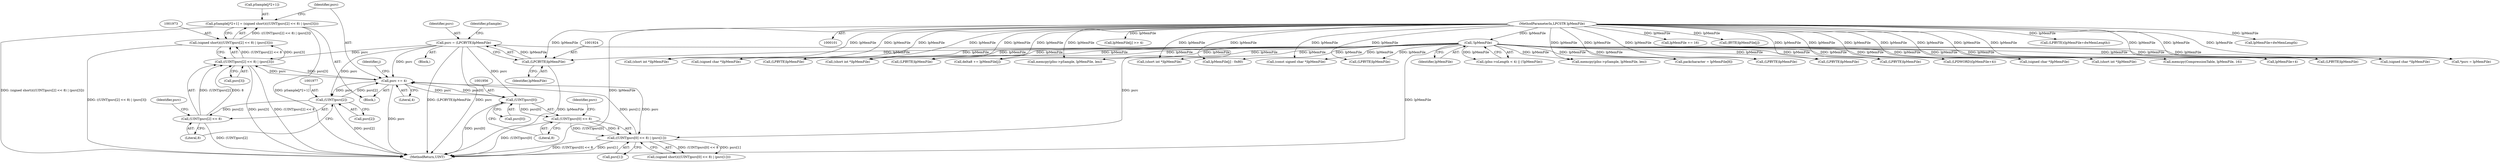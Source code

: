 digraph "1_gstreamer_bc2cdd57d549ab3ba59782e9b395d0cd683fd3ac@pointer" {
"1001964" [label="(Call,pSample[j*2+1] = (signed short)(((UINT)psrc[2] << 8) | (psrc[3])))"];
"1001972" [label="(Call,(signed short)(((UINT)psrc[2] << 8) | (psrc[3])))"];
"1001974" [label="(Call,((UINT)psrc[2] << 8) | (psrc[3]))"];
"1001975" [label="(Call,(UINT)psrc[2] << 8)"];
"1001976" [label="(Call,(UINT)psrc[2])"];
"1001921" [label="(Call,psrc = (LPCBYTE)lpMemFile)"];
"1001923" [label="(Call,(LPCBYTE)lpMemFile)"];
"1000129" [label="(Call,!lpMemFile)"];
"1000104" [label="(MethodParameterIn,LPCSTR lpMemFile)"];
"1001985" [label="(Call,psrc += 4)"];
"1001953" [label="(Call,((UINT)psrc[0] << 8) | (psrc[1]))"];
"1001954" [label="(Call,(UINT)psrc[0] << 8)"];
"1001955" [label="(Call,(UINT)psrc[0])"];
"1001962" [label="(Identifier,psrc)"];
"1001982" [label="(Call,psrc[3])"];
"1001943" [label="(Identifier,j)"];
"1000130" [label="(Identifier,lpMemFile)"];
"1000265" [label="(Call,(const signed char *)lpMemFile)"];
"1001928" [label="(Identifier,pSample)"];
"1000466" [label="(Call,memcpy(pIns->pSample, lpMemFile, len))"];
"1001180" [label="(Call,packcharacter = lpMemFile[8])"];
"1001985" [label="(Call,psrc += 4)"];
"1001565" [label="(Call,(LPBYTE)lpMemFile)"];
"1000355" [label="(Call,lpMemFile[j] >> 4)"];
"1001951" [label="(Call,(signed short)(((UINT)psrc[0] << 8) | (psrc[1])))"];
"1001197" [label="(Call,(LPDWORD)(lpMemFile+4))"];
"1001925" [label="(Identifier,lpMemFile)"];
"1001961" [label="(Call,psrc[1])"];
"1001981" [label="(Literal,8)"];
"1000537" [label="(Call,(signed char *)lpMemFile)"];
"1001957" [label="(Call,psrc[0])"];
"1001978" [label="(Call,psrc[2])"];
"1001176" [label="(Call,*psrc = lpMemFile)"];
"1001015" [label="(Call,(LPBYTE)lpMemFile)"];
"1001272" [label="(Call,delta8 += lpMemFile[j])"];
"1001960" [label="(Literal,8)"];
"1001106" [label="(Call,(short int *)lpMemFile)"];
"1001199" [label="(Call,lpMemFile+4)"];
"1001922" [label="(Identifier,psrc)"];
"1001954" [label="(Call,(UINT)psrc[0] << 8)"];
"1000129" [label="(Call,!lpMemFile)"];
"1001975" [label="(Call,(UINT)psrc[2] << 8)"];
"1001965" [label="(Call,pSample[j*2+1])"];
"1001944" [label="(Block,)"];
"1001974" [label="(Call,((UINT)psrc[2] << 8) | (psrc[3]))"];
"1001953" [label="(Call,((UINT)psrc[0] << 8) | (psrc[1]))"];
"1000123" [label="(Call,(pIns->nLength < 4) || (!lpMemFile))"];
"1000957" [label="(Call,(LPBYTE)lpMemFile)"];
"1000318" [label="(Call,lpMemFile += 16)"];
"1001964" [label="(Call,pSample[j*2+1] = (signed short)(((UINT)psrc[2] << 8) | (psrc[3])))"];
"1000345" [label="(Call,(BYTE)lpMemFile[j])"];
"1001972" [label="(Call,(signed short)(((UINT)psrc[2] << 8) | (psrc[3])))"];
"1002045" [label="(MethodReturn,UINT)"];
"1001500" [label="(Call,(LPBYTE)lpMemFile)"];
"1002009" [label="(Call,memcpy(pIns->pSample, lpMemFile, len))"];
"1001955" [label="(Call,(UINT)psrc[0])"];
"1000238" [label="(Call,lpMemFile[j] - 0x80)"];
"1001983" [label="(Identifier,psrc)"];
"1001903" [label="(Block,)"];
"1001335" [label="(Call,(LPBYTE)lpMemFile)"];
"1001923" [label="(Call,(LPCBYTE)lpMemFile)"];
"1000592" [label="(Call,(short int *)lpMemFile)"];
"1001738" [label="(Call,(LPBYTE)lpMemFile)"];
"1001987" [label="(Literal,4)"];
"1000844" [label="(Call,(short int *)lpMemFile)"];
"1001506" [label="(Call,(LPBYTE)(lpMemFile+dwMemLength))"];
"1000972" [label="(Call,(LPBYTE)lpMemFile)"];
"1001976" [label="(Call,(UINT)psrc[2])"];
"1000104" [label="(MethodParameterIn,LPCSTR lpMemFile)"];
"1000314" [label="(Call,memcpy(CompressionTable, lpMemFile, 16))"];
"1000643" [label="(Call,(signed char *)lpMemFile)"];
"1001508" [label="(Call,lpMemFile+dwMemLength)"];
"1001986" [label="(Identifier,psrc)"];
"1000729" [label="(Call,(signed char *)lpMemFile)"];
"1000420" [label="(Call,(short int *)lpMemFile)"];
"1001921" [label="(Call,psrc = (LPCBYTE)lpMemFile)"];
"1001964" -> "1001944"  [label="AST: "];
"1001964" -> "1001972"  [label="CFG: "];
"1001965" -> "1001964"  [label="AST: "];
"1001972" -> "1001964"  [label="AST: "];
"1001986" -> "1001964"  [label="CFG: "];
"1001964" -> "1002045"  [label="DDG: pSample[j*2+1]"];
"1001964" -> "1002045"  [label="DDG: (signed short)(((UINT)psrc[2] << 8) | (psrc[3]))"];
"1001972" -> "1001964"  [label="DDG: ((UINT)psrc[2] << 8) | (psrc[3])"];
"1001972" -> "1001974"  [label="CFG: "];
"1001973" -> "1001972"  [label="AST: "];
"1001974" -> "1001972"  [label="AST: "];
"1001972" -> "1002045"  [label="DDG: ((UINT)psrc[2] << 8) | (psrc[3])"];
"1001974" -> "1001972"  [label="DDG: (UINT)psrc[2] << 8"];
"1001974" -> "1001972"  [label="DDG: psrc[3]"];
"1001974" -> "1001982"  [label="CFG: "];
"1001975" -> "1001974"  [label="AST: "];
"1001982" -> "1001974"  [label="AST: "];
"1001974" -> "1002045"  [label="DDG: psrc[3]"];
"1001974" -> "1002045"  [label="DDG: (UINT)psrc[2] << 8"];
"1001975" -> "1001974"  [label="DDG: (UINT)psrc[2]"];
"1001975" -> "1001974"  [label="DDG: 8"];
"1001921" -> "1001974"  [label="DDG: psrc"];
"1001985" -> "1001974"  [label="DDG: psrc"];
"1001974" -> "1001985"  [label="DDG: psrc[3]"];
"1001975" -> "1001981"  [label="CFG: "];
"1001976" -> "1001975"  [label="AST: "];
"1001981" -> "1001975"  [label="AST: "];
"1001983" -> "1001975"  [label="CFG: "];
"1001975" -> "1002045"  [label="DDG: (UINT)psrc[2]"];
"1001976" -> "1001975"  [label="DDG: psrc[2]"];
"1001976" -> "1001978"  [label="CFG: "];
"1001977" -> "1001976"  [label="AST: "];
"1001978" -> "1001976"  [label="AST: "];
"1001981" -> "1001976"  [label="CFG: "];
"1001976" -> "1002045"  [label="DDG: psrc[2]"];
"1001921" -> "1001976"  [label="DDG: psrc"];
"1001985" -> "1001976"  [label="DDG: psrc"];
"1001976" -> "1001985"  [label="DDG: psrc[2]"];
"1001921" -> "1001903"  [label="AST: "];
"1001921" -> "1001923"  [label="CFG: "];
"1001922" -> "1001921"  [label="AST: "];
"1001923" -> "1001921"  [label="AST: "];
"1001928" -> "1001921"  [label="CFG: "];
"1001921" -> "1002045"  [label="DDG: (LPCBYTE)lpMemFile"];
"1001921" -> "1002045"  [label="DDG: psrc"];
"1001923" -> "1001921"  [label="DDG: lpMemFile"];
"1001921" -> "1001955"  [label="DDG: psrc"];
"1001921" -> "1001953"  [label="DDG: psrc"];
"1001921" -> "1001985"  [label="DDG: psrc"];
"1001923" -> "1001925"  [label="CFG: "];
"1001924" -> "1001923"  [label="AST: "];
"1001925" -> "1001923"  [label="AST: "];
"1001923" -> "1002045"  [label="DDG: lpMemFile"];
"1000129" -> "1001923"  [label="DDG: lpMemFile"];
"1000104" -> "1001923"  [label="DDG: lpMemFile"];
"1000129" -> "1000123"  [label="AST: "];
"1000129" -> "1000130"  [label="CFG: "];
"1000130" -> "1000129"  [label="AST: "];
"1000123" -> "1000129"  [label="CFG: "];
"1000129" -> "1002045"  [label="DDG: lpMemFile"];
"1000129" -> "1000123"  [label="DDG: lpMemFile"];
"1000104" -> "1000129"  [label="DDG: lpMemFile"];
"1000129" -> "1000238"  [label="DDG: lpMemFile"];
"1000129" -> "1000265"  [label="DDG: lpMemFile"];
"1000129" -> "1000314"  [label="DDG: lpMemFile"];
"1000129" -> "1000420"  [label="DDG: lpMemFile"];
"1000129" -> "1000466"  [label="DDG: lpMemFile"];
"1000129" -> "1000537"  [label="DDG: lpMemFile"];
"1000129" -> "1000592"  [label="DDG: lpMemFile"];
"1000129" -> "1000643"  [label="DDG: lpMemFile"];
"1000129" -> "1000729"  [label="DDG: lpMemFile"];
"1000129" -> "1000844"  [label="DDG: lpMemFile"];
"1000129" -> "1000957"  [label="DDG: lpMemFile"];
"1000129" -> "1000972"  [label="DDG: lpMemFile"];
"1000129" -> "1001015"  [label="DDG: lpMemFile"];
"1000129" -> "1001106"  [label="DDG: lpMemFile"];
"1000129" -> "1001176"  [label="DDG: lpMemFile"];
"1000129" -> "1001180"  [label="DDG: lpMemFile"];
"1000129" -> "1001197"  [label="DDG: lpMemFile"];
"1000129" -> "1001199"  [label="DDG: lpMemFile"];
"1000129" -> "1001272"  [label="DDG: lpMemFile"];
"1000129" -> "1001335"  [label="DDG: lpMemFile"];
"1000129" -> "1001500"  [label="DDG: lpMemFile"];
"1000129" -> "1001565"  [label="DDG: lpMemFile"];
"1000129" -> "1001738"  [label="DDG: lpMemFile"];
"1000129" -> "1002009"  [label="DDG: lpMemFile"];
"1000104" -> "1000101"  [label="AST: "];
"1000104" -> "1002045"  [label="DDG: lpMemFile"];
"1000104" -> "1000238"  [label="DDG: lpMemFile"];
"1000104" -> "1000265"  [label="DDG: lpMemFile"];
"1000104" -> "1000314"  [label="DDG: lpMemFile"];
"1000104" -> "1000318"  [label="DDG: lpMemFile"];
"1000104" -> "1000345"  [label="DDG: lpMemFile"];
"1000104" -> "1000355"  [label="DDG: lpMemFile"];
"1000104" -> "1000420"  [label="DDG: lpMemFile"];
"1000104" -> "1000466"  [label="DDG: lpMemFile"];
"1000104" -> "1000537"  [label="DDG: lpMemFile"];
"1000104" -> "1000592"  [label="DDG: lpMemFile"];
"1000104" -> "1000643"  [label="DDG: lpMemFile"];
"1000104" -> "1000729"  [label="DDG: lpMemFile"];
"1000104" -> "1000844"  [label="DDG: lpMemFile"];
"1000104" -> "1000957"  [label="DDG: lpMemFile"];
"1000104" -> "1000972"  [label="DDG: lpMemFile"];
"1000104" -> "1001015"  [label="DDG: lpMemFile"];
"1000104" -> "1001106"  [label="DDG: lpMemFile"];
"1000104" -> "1001176"  [label="DDG: lpMemFile"];
"1000104" -> "1001180"  [label="DDG: lpMemFile"];
"1000104" -> "1001197"  [label="DDG: lpMemFile"];
"1000104" -> "1001199"  [label="DDG: lpMemFile"];
"1000104" -> "1001272"  [label="DDG: lpMemFile"];
"1000104" -> "1001335"  [label="DDG: lpMemFile"];
"1000104" -> "1001500"  [label="DDG: lpMemFile"];
"1000104" -> "1001506"  [label="DDG: lpMemFile"];
"1000104" -> "1001508"  [label="DDG: lpMemFile"];
"1000104" -> "1001565"  [label="DDG: lpMemFile"];
"1000104" -> "1001738"  [label="DDG: lpMemFile"];
"1000104" -> "1002009"  [label="DDG: lpMemFile"];
"1001985" -> "1001944"  [label="AST: "];
"1001985" -> "1001987"  [label="CFG: "];
"1001986" -> "1001985"  [label="AST: "];
"1001987" -> "1001985"  [label="AST: "];
"1001943" -> "1001985"  [label="CFG: "];
"1001985" -> "1002045"  [label="DDG: psrc"];
"1001985" -> "1001955"  [label="DDG: psrc"];
"1001985" -> "1001953"  [label="DDG: psrc"];
"1001953" -> "1001985"  [label="DDG: psrc[1]"];
"1001955" -> "1001985"  [label="DDG: psrc[0]"];
"1001953" -> "1001951"  [label="AST: "];
"1001953" -> "1001961"  [label="CFG: "];
"1001954" -> "1001953"  [label="AST: "];
"1001961" -> "1001953"  [label="AST: "];
"1001951" -> "1001953"  [label="CFG: "];
"1001953" -> "1002045"  [label="DDG: (UINT)psrc[0] << 8"];
"1001953" -> "1002045"  [label="DDG: psrc[1]"];
"1001953" -> "1001951"  [label="DDG: (UINT)psrc[0] << 8"];
"1001953" -> "1001951"  [label="DDG: psrc[1]"];
"1001954" -> "1001953"  [label="DDG: (UINT)psrc[0]"];
"1001954" -> "1001953"  [label="DDG: 8"];
"1001954" -> "1001960"  [label="CFG: "];
"1001955" -> "1001954"  [label="AST: "];
"1001960" -> "1001954"  [label="AST: "];
"1001962" -> "1001954"  [label="CFG: "];
"1001954" -> "1002045"  [label="DDG: (UINT)psrc[0]"];
"1001955" -> "1001954"  [label="DDG: psrc[0]"];
"1001955" -> "1001957"  [label="CFG: "];
"1001956" -> "1001955"  [label="AST: "];
"1001957" -> "1001955"  [label="AST: "];
"1001960" -> "1001955"  [label="CFG: "];
"1001955" -> "1002045"  [label="DDG: psrc[0]"];
}
